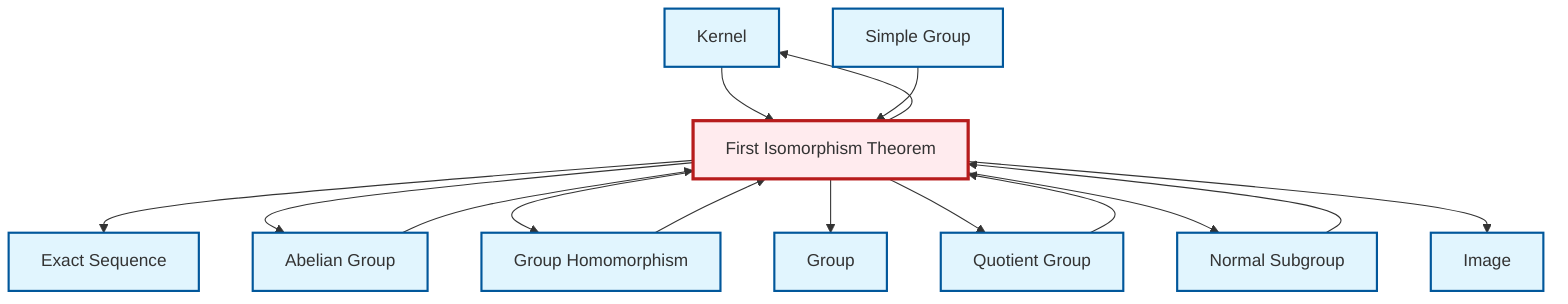 graph TD
    classDef definition fill:#e1f5fe,stroke:#01579b,stroke-width:2px
    classDef theorem fill:#f3e5f5,stroke:#4a148c,stroke-width:2px
    classDef axiom fill:#fff3e0,stroke:#e65100,stroke-width:2px
    classDef example fill:#e8f5e9,stroke:#1b5e20,stroke-width:2px
    classDef current fill:#ffebee,stroke:#b71c1c,stroke-width:3px
    def-kernel["Kernel"]:::definition
    def-exact-sequence["Exact Sequence"]:::definition
    def-homomorphism["Group Homomorphism"]:::definition
    thm-first-isomorphism["First Isomorphism Theorem"]:::theorem
    def-quotient-group["Quotient Group"]:::definition
    def-image["Image"]:::definition
    def-simple-group["Simple Group"]:::definition
    def-group["Group"]:::definition
    def-abelian-group["Abelian Group"]:::definition
    def-normal-subgroup["Normal Subgroup"]:::definition
    def-kernel --> thm-first-isomorphism
    thm-first-isomorphism --> def-kernel
    def-normal-subgroup --> thm-first-isomorphism
    def-quotient-group --> thm-first-isomorphism
    thm-first-isomorphism --> def-exact-sequence
    def-abelian-group --> thm-first-isomorphism
    thm-first-isomorphism --> def-abelian-group
    thm-first-isomorphism --> def-homomorphism
    thm-first-isomorphism --> def-group
    thm-first-isomorphism --> def-quotient-group
    def-simple-group --> thm-first-isomorphism
    def-homomorphism --> thm-first-isomorphism
    thm-first-isomorphism --> def-normal-subgroup
    thm-first-isomorphism --> def-image
    class thm-first-isomorphism current